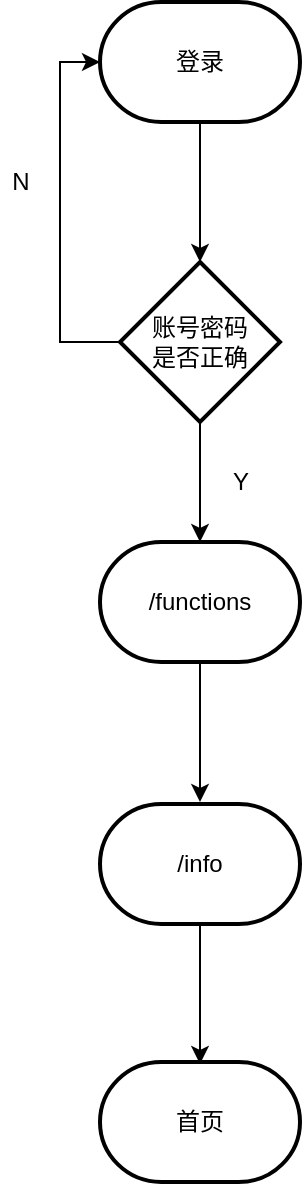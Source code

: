 <mxfile version="13.6.4" type="github"><diagram id="iXHcj3kcLuxqck9MuU9I" name="Page-1"><mxGraphModel dx="1185" dy="699" grid="1" gridSize="10" guides="1" tooltips="1" connect="1" arrows="1" fold="1" page="1" pageScale="1" pageWidth="827" pageHeight="1169" math="0" shadow="0"><root><mxCell id="0"/><mxCell id="1" parent="0"/><mxCell id="er9gybnioU_tLEabhYSB-14" value="" style="edgeStyle=orthogonalEdgeStyle;rounded=0;orthogonalLoop=1;jettySize=auto;html=1;" edge="1" parent="1" source="er9gybnioU_tLEabhYSB-12" target="er9gybnioU_tLEabhYSB-13"><mxGeometry relative="1" as="geometry"/></mxCell><mxCell id="er9gybnioU_tLEabhYSB-12" value="登录" style="strokeWidth=2;html=1;shape=mxgraph.flowchart.terminator;whiteSpace=wrap;" vertex="1" parent="1"><mxGeometry x="180" y="270" width="100" height="60" as="geometry"/></mxCell><mxCell id="er9gybnioU_tLEabhYSB-18" value="" style="edgeStyle=orthogonalEdgeStyle;rounded=0;orthogonalLoop=1;jettySize=auto;html=1;" edge="1" parent="1" source="er9gybnioU_tLEabhYSB-13" target="er9gybnioU_tLEabhYSB-17"><mxGeometry relative="1" as="geometry"/></mxCell><mxCell id="er9gybnioU_tLEabhYSB-19" style="edgeStyle=orthogonalEdgeStyle;rounded=0;orthogonalLoop=1;jettySize=auto;html=1;entryX=0;entryY=0.5;entryDx=0;entryDy=0;entryPerimeter=0;" edge="1" parent="1" source="er9gybnioU_tLEabhYSB-13" target="er9gybnioU_tLEabhYSB-12"><mxGeometry relative="1" as="geometry"><Array as="points"><mxPoint x="230" y="440"/><mxPoint x="160" y="440"/><mxPoint x="160" y="300"/></Array></mxGeometry></mxCell><mxCell id="er9gybnioU_tLEabhYSB-13" value="账号密码&lt;br&gt;是否正确" style="rhombus;whiteSpace=wrap;html=1;strokeWidth=2;" vertex="1" parent="1"><mxGeometry x="190" y="400" width="80" height="80" as="geometry"/></mxCell><mxCell id="er9gybnioU_tLEabhYSB-23" value="" style="edgeStyle=orthogonalEdgeStyle;rounded=0;orthogonalLoop=1;jettySize=auto;html=1;" edge="1" parent="1" source="er9gybnioU_tLEabhYSB-17"><mxGeometry relative="1" as="geometry"><mxPoint x="230" y="670" as="targetPoint"/></mxGeometry></mxCell><mxCell id="er9gybnioU_tLEabhYSB-17" value="/functions" style="strokeWidth=2;html=1;shape=mxgraph.flowchart.terminator;whiteSpace=wrap;" vertex="1" parent="1"><mxGeometry x="180" y="540" width="100" height="60" as="geometry"/></mxCell><mxCell id="er9gybnioU_tLEabhYSB-20" value="N" style="text;html=1;align=center;verticalAlign=middle;resizable=0;points=[];autosize=1;" vertex="1" parent="1"><mxGeometry x="130" y="350" width="20" height="20" as="geometry"/></mxCell><mxCell id="er9gybnioU_tLEabhYSB-21" value="Y" style="text;html=1;align=center;verticalAlign=middle;resizable=0;points=[];autosize=1;" vertex="1" parent="1"><mxGeometry x="240" y="500" width="20" height="20" as="geometry"/></mxCell><mxCell id="er9gybnioU_tLEabhYSB-26" value="" style="edgeStyle=orthogonalEdgeStyle;rounded=0;orthogonalLoop=1;jettySize=auto;html=1;" edge="1" parent="1" source="er9gybnioU_tLEabhYSB-24"><mxGeometry relative="1" as="geometry"><mxPoint x="230" y="801" as="targetPoint"/></mxGeometry></mxCell><mxCell id="er9gybnioU_tLEabhYSB-24" value="/info" style="strokeWidth=2;html=1;shape=mxgraph.flowchart.terminator;whiteSpace=wrap;" vertex="1" parent="1"><mxGeometry x="180" y="671" width="100" height="60" as="geometry"/></mxCell><mxCell id="er9gybnioU_tLEabhYSB-27" value="首页" style="strokeWidth=2;html=1;shape=mxgraph.flowchart.terminator;whiteSpace=wrap;" vertex="1" parent="1"><mxGeometry x="180" y="800" width="100" height="60" as="geometry"/></mxCell></root></mxGraphModel></diagram></mxfile>
